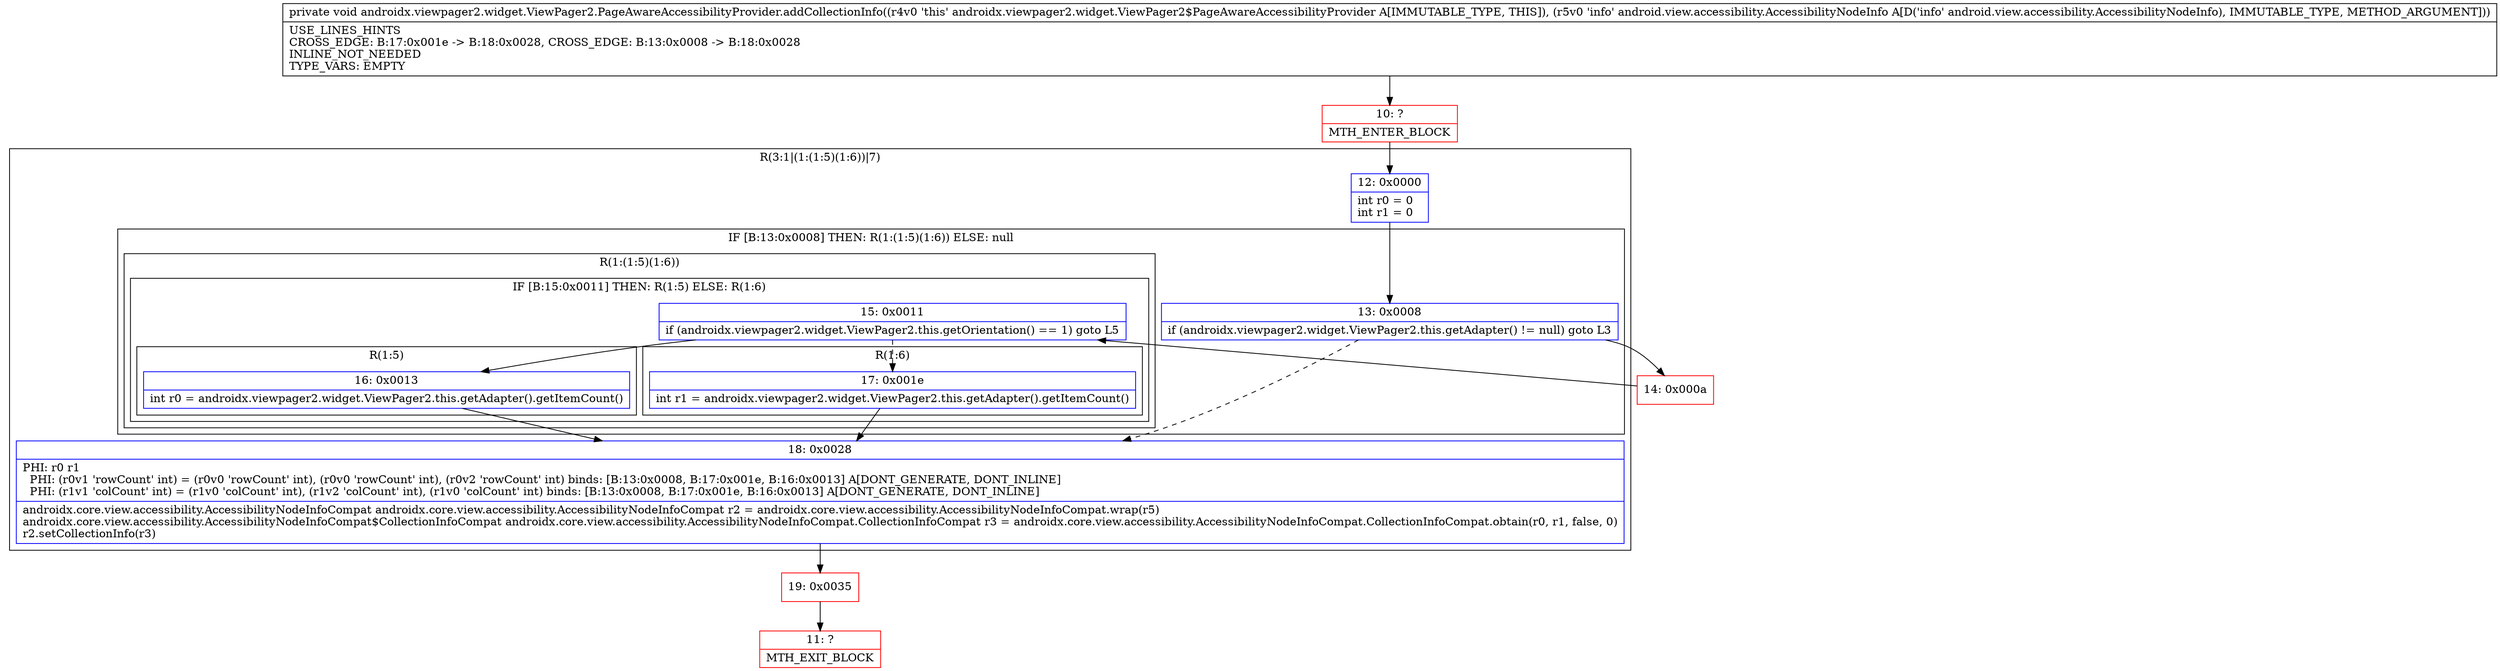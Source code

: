 digraph "CFG forandroidx.viewpager2.widget.ViewPager2.PageAwareAccessibilityProvider.addCollectionInfo(Landroid\/view\/accessibility\/AccessibilityNodeInfo;)V" {
subgraph cluster_Region_1540838387 {
label = "R(3:1|(1:(1:5)(1:6))|7)";
node [shape=record,color=blue];
Node_12 [shape=record,label="{12\:\ 0x0000|int r0 = 0\lint r1 = 0\l}"];
subgraph cluster_IfRegion_354876830 {
label = "IF [B:13:0x0008] THEN: R(1:(1:5)(1:6)) ELSE: null";
node [shape=record,color=blue];
Node_13 [shape=record,label="{13\:\ 0x0008|if (androidx.viewpager2.widget.ViewPager2.this.getAdapter() != null) goto L3\l}"];
subgraph cluster_Region_739811700 {
label = "R(1:(1:5)(1:6))";
node [shape=record,color=blue];
subgraph cluster_IfRegion_1897656512 {
label = "IF [B:15:0x0011] THEN: R(1:5) ELSE: R(1:6)";
node [shape=record,color=blue];
Node_15 [shape=record,label="{15\:\ 0x0011|if (androidx.viewpager2.widget.ViewPager2.this.getOrientation() == 1) goto L5\l}"];
subgraph cluster_Region_382114463 {
label = "R(1:5)";
node [shape=record,color=blue];
Node_16 [shape=record,label="{16\:\ 0x0013|int r0 = androidx.viewpager2.widget.ViewPager2.this.getAdapter().getItemCount()\l}"];
}
subgraph cluster_Region_1125741446 {
label = "R(1:6)";
node [shape=record,color=blue];
Node_17 [shape=record,label="{17\:\ 0x001e|int r1 = androidx.viewpager2.widget.ViewPager2.this.getAdapter().getItemCount()\l}"];
}
}
}
}
Node_18 [shape=record,label="{18\:\ 0x0028|PHI: r0 r1 \l  PHI: (r0v1 'rowCount' int) = (r0v0 'rowCount' int), (r0v0 'rowCount' int), (r0v2 'rowCount' int) binds: [B:13:0x0008, B:17:0x001e, B:16:0x0013] A[DONT_GENERATE, DONT_INLINE]\l  PHI: (r1v1 'colCount' int) = (r1v0 'colCount' int), (r1v2 'colCount' int), (r1v0 'colCount' int) binds: [B:13:0x0008, B:17:0x001e, B:16:0x0013] A[DONT_GENERATE, DONT_INLINE]\l|androidx.core.view.accessibility.AccessibilityNodeInfoCompat androidx.core.view.accessibility.AccessibilityNodeInfoCompat r2 = androidx.core.view.accessibility.AccessibilityNodeInfoCompat.wrap(r5)\landroidx.core.view.accessibility.AccessibilityNodeInfoCompat$CollectionInfoCompat androidx.core.view.accessibility.AccessibilityNodeInfoCompat.CollectionInfoCompat r3 = androidx.core.view.accessibility.AccessibilityNodeInfoCompat.CollectionInfoCompat.obtain(r0, r1, false, 0)\lr2.setCollectionInfo(r3)\l}"];
}
Node_10 [shape=record,color=red,label="{10\:\ ?|MTH_ENTER_BLOCK\l}"];
Node_14 [shape=record,color=red,label="{14\:\ 0x000a}"];
Node_19 [shape=record,color=red,label="{19\:\ 0x0035}"];
Node_11 [shape=record,color=red,label="{11\:\ ?|MTH_EXIT_BLOCK\l}"];
MethodNode[shape=record,label="{private void androidx.viewpager2.widget.ViewPager2.PageAwareAccessibilityProvider.addCollectionInfo((r4v0 'this' androidx.viewpager2.widget.ViewPager2$PageAwareAccessibilityProvider A[IMMUTABLE_TYPE, THIS]), (r5v0 'info' android.view.accessibility.AccessibilityNodeInfo A[D('info' android.view.accessibility.AccessibilityNodeInfo), IMMUTABLE_TYPE, METHOD_ARGUMENT]))  | USE_LINES_HINTS\lCROSS_EDGE: B:17:0x001e \-\> B:18:0x0028, CROSS_EDGE: B:13:0x0008 \-\> B:18:0x0028\lINLINE_NOT_NEEDED\lTYPE_VARS: EMPTY\l}"];
MethodNode -> Node_10;Node_12 -> Node_13;
Node_13 -> Node_14;
Node_13 -> Node_18[style=dashed];
Node_15 -> Node_16;
Node_15 -> Node_17[style=dashed];
Node_16 -> Node_18;
Node_17 -> Node_18;
Node_18 -> Node_19;
Node_10 -> Node_12;
Node_14 -> Node_15;
Node_19 -> Node_11;
}

